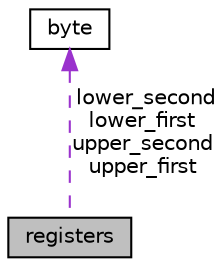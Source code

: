 digraph "registers"
{
  edge [fontname="Helvetica",fontsize="10",labelfontname="Helvetica",labelfontsize="10"];
  node [fontname="Helvetica",fontsize="10",shape=record];
  Node1 [label="registers",height=0.2,width=0.4,color="black", fillcolor="grey75", style="filled", fontcolor="black"];
  Node2 -> Node1 [dir="back",color="darkorchid3",fontsize="10",style="dashed",label=" lower_second\nlower_first\nupper_second\nupper_first" ,fontname="Helvetica"];
  Node2 [label="byte",height=0.2,width=0.4,color="black", fillcolor="white", style="filled",URL="$classbyte.html",tooltip="Байт "];
}
